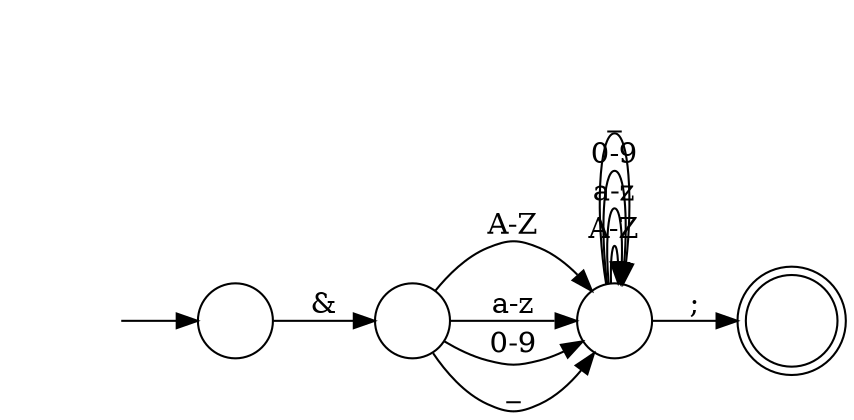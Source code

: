 digraph Automaton {
	graph [bb="0,0,390,192.12",
		dpi=96,
		rankdir=LR
	];
	node [label="\N"];
	0	 [height=0.5,
		label="",
		pos="288,42.124",
		shape=circle,
		width=0.5];
	0 -> 0	 [label="A-Z",
		lp="288,85.624",
		pos="e,289.72,60.277 286.28,60.277 286.02,69.663 286.59,78.124 288,78.124 288.86,78.124 289.41,74.982 289.65,70.404"];
	0 -> 0	 [label="a-z",
		lp="288,103.62",
		pos="e,290.86,60.102 285.14,60.102 283.62,77.324 284.57,96.124 288,96.124 290.76,96.124 291.92,83.95 291.47,70.222"];
	0 -> 0	 [label="0-9",
		lp="288,121.62",
		pos="e,291.56,59.839 284.44,59.839 281.19,84.238 282.38,114.12 288,114.12 292.85,114.12 294.4,91.852 292.64,70.064"];
	0 -> 0	 [label=_,
		lp="288,139.62",
		pos="e,292.06,59.795 283.94,59.795 278.78,90.977 280.13,132.12 288,132.12 295.04,132.12 296.86,99.198 293.47,69.933"];
	3	 [height=0.61111,
		label="",
		pos="368,42.124",
		shape=doublecircle,
		width=0.61111];
	0 -> 3	 [label=";",
		lp="326,49.624",
		pos="e,345.85,42.124 306.31,42.124 314.97,42.124 325.72,42.124 335.76,42.124"];
	1	 [height=0.5,
		label="",
		pos="193,42.124",
		shape=circle,
		width=0.5];
	1 -> 0	 [label="A-Z",
		lp="240.5,86.624",
		pos="e,277.12,56.467 203.88,56.467 210.09,64.165 218.84,72.915 229,77.124 238.44,81.036 242.56,81.036 252,77.124 258.83,74.296 265.02,\
69.418 270.23,64.187"];
	1 -> 0	 [label="a-z",
		lp="240.5,49.624",
		pos="e,269.74,42.124 211.06,42.124 224.61,42.124 243.82,42.124 259.53,42.124"];
	1 -> 0	 [label="0-9",
		lp="240.5,30.624",
		pos="e,272.69,32.258 208.31,32.258 214.4,28.631 221.76,24.962 229,23.124 238.91,20.608 242.09,20.608 252,23.124 255.96,24.129 259.95,\
25.682 263.76,27.476"];
	1 -> 0	 [label=_,
		lp="240.5,10.624",
		pos="e,278.04,26.982 202.96,26.982 209.07,18.233 218.03,8.0175 229,3.1241 238.34,-1.0414 242.66,-1.0414 252,3.1241 259.71,6.5648 266.43,\
12.637 271.87,18.98"];
	2	 [height=0.5,
		label="",
		pos="109,42.124",
		shape=circle,
		width=0.5];
	2 -> 1	 [label="&",
		lp="151,49.624",
		pos="e,174.92,42.124 127.39,42.124 138.23,42.124 152.4,42.124 164.71,42.124"];
	initial	 [height=0.5,
		label="",
		pos="27,42.124",
		shape=plaintext,
		width=0.75];
	initial -> 2	 [pos="e,90.826,42.124 54.195,42.124 62.654,42.124 72.051,42.124 80.595,42.124"];
}
